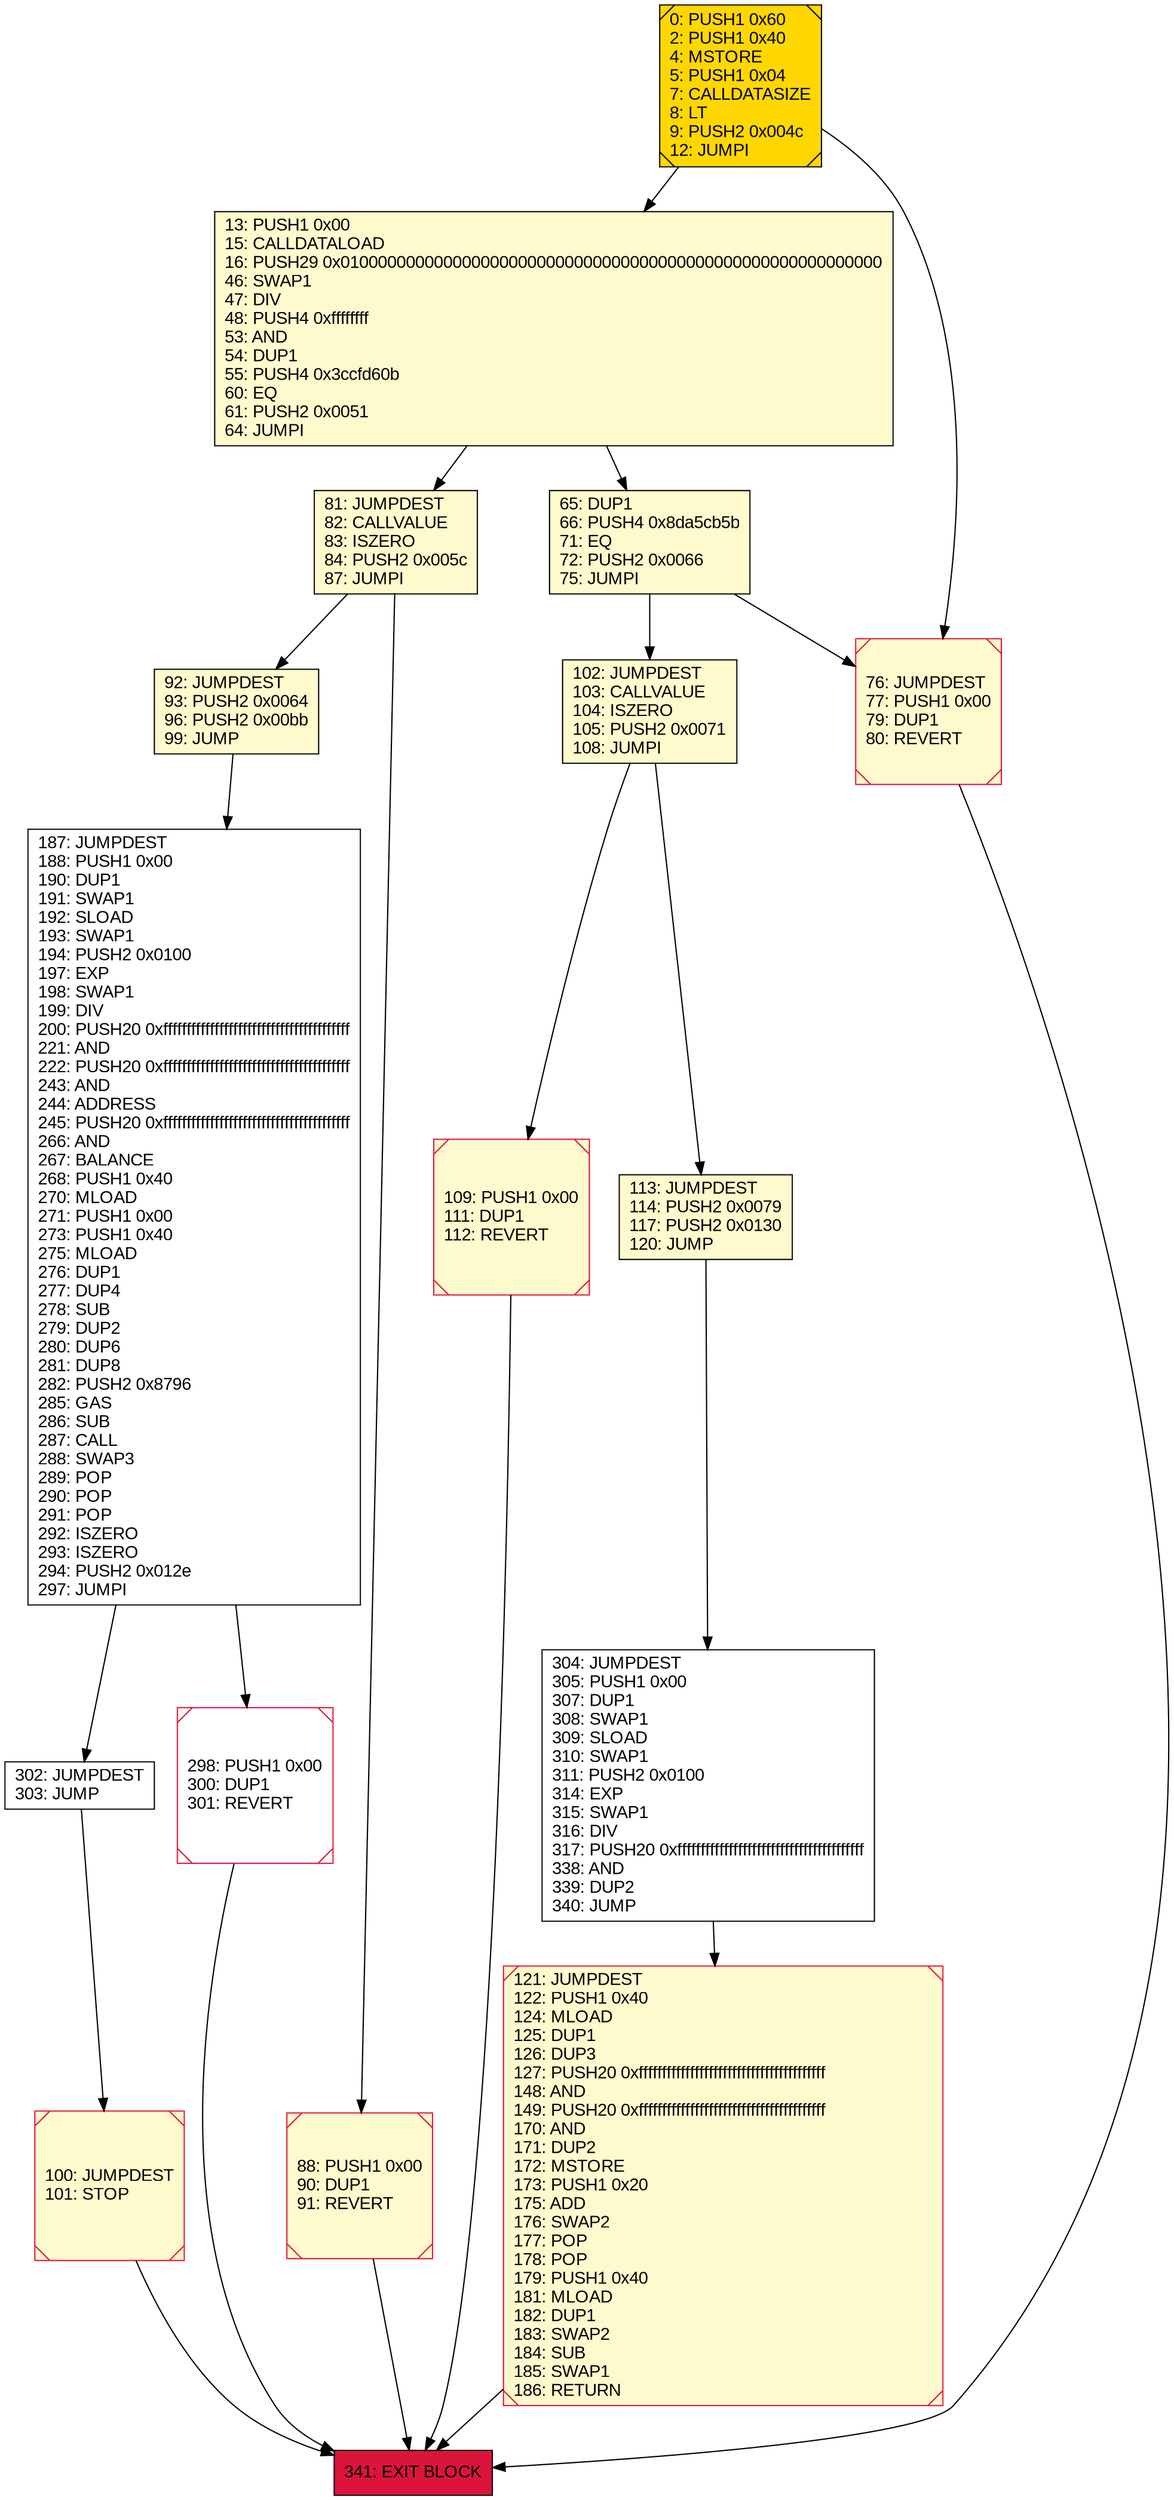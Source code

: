 digraph G {
bgcolor=transparent rankdir=UD;
node [shape=box style=filled color=black fillcolor=white fontname=arial fontcolor=black];
13 [label="13: PUSH1 0x00\l15: CALLDATALOAD\l16: PUSH29 0x0100000000000000000000000000000000000000000000000000000000\l46: SWAP1\l47: DIV\l48: PUSH4 0xffffffff\l53: AND\l54: DUP1\l55: PUSH4 0x3ccfd60b\l60: EQ\l61: PUSH2 0x0051\l64: JUMPI\l" fillcolor=lemonchiffon ];
0 [label="0: PUSH1 0x60\l2: PUSH1 0x40\l4: MSTORE\l5: PUSH1 0x04\l7: CALLDATASIZE\l8: LT\l9: PUSH2 0x004c\l12: JUMPI\l" fillcolor=lemonchiffon shape=Msquare fillcolor=gold ];
304 [label="304: JUMPDEST\l305: PUSH1 0x00\l307: DUP1\l308: SWAP1\l309: SLOAD\l310: SWAP1\l311: PUSH2 0x0100\l314: EXP\l315: SWAP1\l316: DIV\l317: PUSH20 0xffffffffffffffffffffffffffffffffffffffff\l338: AND\l339: DUP2\l340: JUMP\l" ];
65 [label="65: DUP1\l66: PUSH4 0x8da5cb5b\l71: EQ\l72: PUSH2 0x0066\l75: JUMPI\l" fillcolor=lemonchiffon ];
76 [label="76: JUMPDEST\l77: PUSH1 0x00\l79: DUP1\l80: REVERT\l" fillcolor=lemonchiffon shape=Msquare color=crimson ];
187 [label="187: JUMPDEST\l188: PUSH1 0x00\l190: DUP1\l191: SWAP1\l192: SLOAD\l193: SWAP1\l194: PUSH2 0x0100\l197: EXP\l198: SWAP1\l199: DIV\l200: PUSH20 0xffffffffffffffffffffffffffffffffffffffff\l221: AND\l222: PUSH20 0xffffffffffffffffffffffffffffffffffffffff\l243: AND\l244: ADDRESS\l245: PUSH20 0xffffffffffffffffffffffffffffffffffffffff\l266: AND\l267: BALANCE\l268: PUSH1 0x40\l270: MLOAD\l271: PUSH1 0x00\l273: PUSH1 0x40\l275: MLOAD\l276: DUP1\l277: DUP4\l278: SUB\l279: DUP2\l280: DUP6\l281: DUP8\l282: PUSH2 0x8796\l285: GAS\l286: SUB\l287: CALL\l288: SWAP3\l289: POP\l290: POP\l291: POP\l292: ISZERO\l293: ISZERO\l294: PUSH2 0x012e\l297: JUMPI\l" ];
121 [label="121: JUMPDEST\l122: PUSH1 0x40\l124: MLOAD\l125: DUP1\l126: DUP3\l127: PUSH20 0xffffffffffffffffffffffffffffffffffffffff\l148: AND\l149: PUSH20 0xffffffffffffffffffffffffffffffffffffffff\l170: AND\l171: DUP2\l172: MSTORE\l173: PUSH1 0x20\l175: ADD\l176: SWAP2\l177: POP\l178: POP\l179: PUSH1 0x40\l181: MLOAD\l182: DUP1\l183: SWAP2\l184: SUB\l185: SWAP1\l186: RETURN\l" fillcolor=lemonchiffon shape=Msquare color=crimson ];
298 [label="298: PUSH1 0x00\l300: DUP1\l301: REVERT\l" shape=Msquare color=crimson ];
109 [label="109: PUSH1 0x00\l111: DUP1\l112: REVERT\l" fillcolor=lemonchiffon shape=Msquare color=crimson ];
81 [label="81: JUMPDEST\l82: CALLVALUE\l83: ISZERO\l84: PUSH2 0x005c\l87: JUMPI\l" fillcolor=lemonchiffon ];
100 [label="100: JUMPDEST\l101: STOP\l" fillcolor=lemonchiffon shape=Msquare color=crimson ];
92 [label="92: JUMPDEST\l93: PUSH2 0x0064\l96: PUSH2 0x00bb\l99: JUMP\l" fillcolor=lemonchiffon ];
102 [label="102: JUMPDEST\l103: CALLVALUE\l104: ISZERO\l105: PUSH2 0x0071\l108: JUMPI\l" fillcolor=lemonchiffon ];
113 [label="113: JUMPDEST\l114: PUSH2 0x0079\l117: PUSH2 0x0130\l120: JUMP\l" fillcolor=lemonchiffon ];
341 [label="341: EXIT BLOCK\l" fillcolor=crimson ];
88 [label="88: PUSH1 0x00\l90: DUP1\l91: REVERT\l" fillcolor=lemonchiffon shape=Msquare color=crimson ];
302 [label="302: JUMPDEST\l303: JUMP\l" ];
102 -> 113;
81 -> 92;
13 -> 65;
187 -> 298;
0 -> 13;
100 -> 341;
81 -> 88;
302 -> 100;
88 -> 341;
304 -> 121;
65 -> 76;
0 -> 76;
187 -> 302;
65 -> 102;
13 -> 81;
113 -> 304;
92 -> 187;
109 -> 341;
76 -> 341;
298 -> 341;
102 -> 109;
121 -> 341;
}